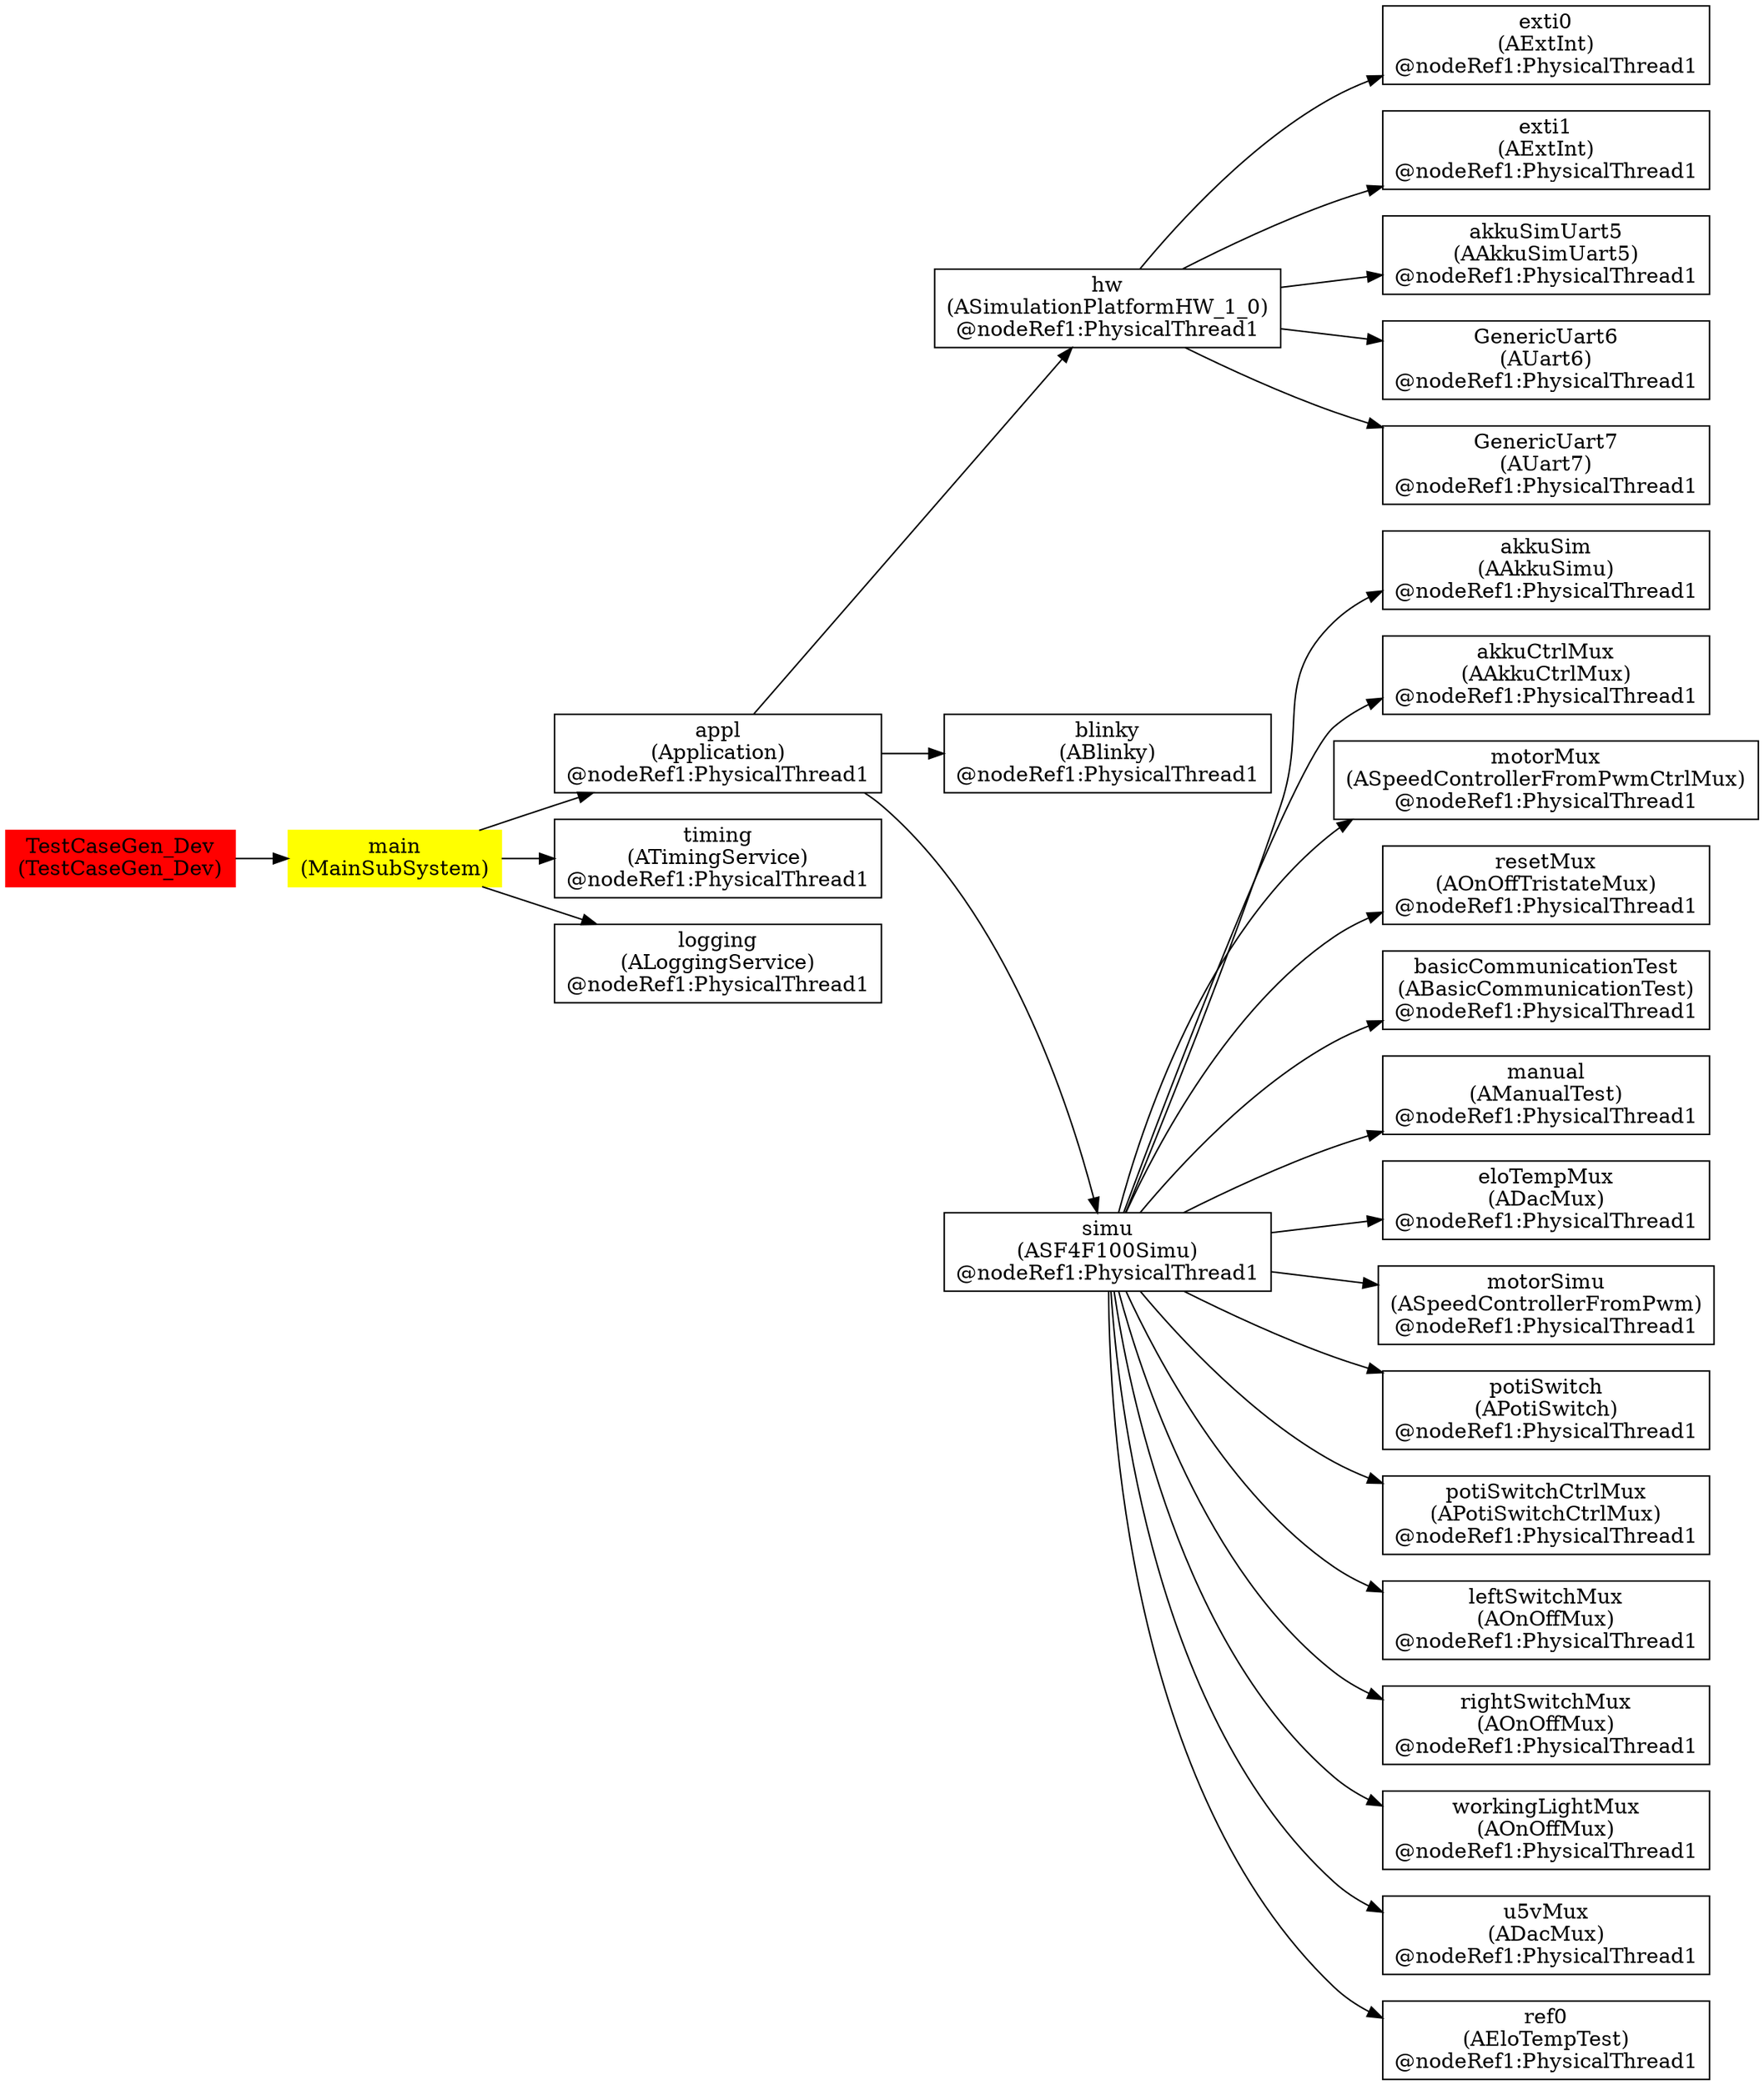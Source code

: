 digraph TestCaseGen_Dev {
	rankdir=LR;
	node [shape=box];
	_TestCaseGen_Dev [label="TestCaseGen_Dev\n(TestCaseGen_Dev)" style=filled color=red];
	_TestCaseGen_Dev_main [label="main\n(MainSubSystem)" style=filled color=yellow];
	_TestCaseGen_Dev -> _TestCaseGen_Dev_main;  
	_TestCaseGen_Dev_main_appl [label="appl\n(Application)\n@nodeRef1:PhysicalThread1"];
	_TestCaseGen_Dev_main -> _TestCaseGen_Dev_main_appl;
	_TestCaseGen_Dev_main_appl_hw [label="hw\n(ASimulationPlatformHW_1_0)\n@nodeRef1:PhysicalThread1"];
	_TestCaseGen_Dev_main_appl -> _TestCaseGen_Dev_main_appl_hw;
	_TestCaseGen_Dev_main_appl_hw_exti0 [label="exti0\n(AExtInt)\n@nodeRef1:PhysicalThread1"];
	_TestCaseGen_Dev_main_appl_hw -> _TestCaseGen_Dev_main_appl_hw_exti0;
	_TestCaseGen_Dev_main_appl_hw_exti1 [label="exti1\n(AExtInt)\n@nodeRef1:PhysicalThread1"];
	_TestCaseGen_Dev_main_appl_hw -> _TestCaseGen_Dev_main_appl_hw_exti1;
	_TestCaseGen_Dev_main_appl_hw_akkuSimUart5 [label="akkuSimUart5\n(AAkkuSimUart5)\n@nodeRef1:PhysicalThread1"];
	_TestCaseGen_Dev_main_appl_hw -> _TestCaseGen_Dev_main_appl_hw_akkuSimUart5;
	_TestCaseGen_Dev_main_appl_hw_GenericUart6 [label="GenericUart6\n(AUart6)\n@nodeRef1:PhysicalThread1"];
	_TestCaseGen_Dev_main_appl_hw -> _TestCaseGen_Dev_main_appl_hw_GenericUart6;
	_TestCaseGen_Dev_main_appl_hw_GenericUart7 [label="GenericUart7\n(AUart7)\n@nodeRef1:PhysicalThread1"];
	_TestCaseGen_Dev_main_appl_hw -> _TestCaseGen_Dev_main_appl_hw_GenericUart7;
	_TestCaseGen_Dev_main_appl_blinky [label="blinky\n(ABlinky)\n@nodeRef1:PhysicalThread1"];
	_TestCaseGen_Dev_main_appl -> _TestCaseGen_Dev_main_appl_blinky;
	_TestCaseGen_Dev_main_appl_simu [label="simu\n(ASF4F100Simu)\n@nodeRef1:PhysicalThread1"];
	_TestCaseGen_Dev_main_appl -> _TestCaseGen_Dev_main_appl_simu;
	_TestCaseGen_Dev_main_appl_simu_akkuSim [label="akkuSim\n(AAkkuSimu)\n@nodeRef1:PhysicalThread1"];
	_TestCaseGen_Dev_main_appl_simu -> _TestCaseGen_Dev_main_appl_simu_akkuSim;
	_TestCaseGen_Dev_main_appl_simu_akkuCtrlMux [label="akkuCtrlMux\n(AAkkuCtrlMux)\n@nodeRef1:PhysicalThread1"];
	_TestCaseGen_Dev_main_appl_simu -> _TestCaseGen_Dev_main_appl_simu_akkuCtrlMux;
	_TestCaseGen_Dev_main_appl_simu_motorMux [label="motorMux\n(ASpeedControllerFromPwmCtrlMux)\n@nodeRef1:PhysicalThread1"];
	_TestCaseGen_Dev_main_appl_simu -> _TestCaseGen_Dev_main_appl_simu_motorMux;
	_TestCaseGen_Dev_main_appl_simu_resetMux [label="resetMux\n(AOnOffTristateMux)\n@nodeRef1:PhysicalThread1"];
	_TestCaseGen_Dev_main_appl_simu -> _TestCaseGen_Dev_main_appl_simu_resetMux;
	_TestCaseGen_Dev_main_appl_simu_basicCommunicationTest [label="basicCommunicationTest\n(ABasicCommunicationTest)\n@nodeRef1:PhysicalThread1"];
	_TestCaseGen_Dev_main_appl_simu -> _TestCaseGen_Dev_main_appl_simu_basicCommunicationTest;
	_TestCaseGen_Dev_main_appl_simu_manual [label="manual\n(AManualTest)\n@nodeRef1:PhysicalThread1"];
	_TestCaseGen_Dev_main_appl_simu -> _TestCaseGen_Dev_main_appl_simu_manual;
	_TestCaseGen_Dev_main_appl_simu_eloTempMux [label="eloTempMux\n(ADacMux)\n@nodeRef1:PhysicalThread1"];
	_TestCaseGen_Dev_main_appl_simu -> _TestCaseGen_Dev_main_appl_simu_eloTempMux;
	_TestCaseGen_Dev_main_appl_simu_motorSimu [label="motorSimu\n(ASpeedControllerFromPwm)\n@nodeRef1:PhysicalThread1"];
	_TestCaseGen_Dev_main_appl_simu -> _TestCaseGen_Dev_main_appl_simu_motorSimu;
	_TestCaseGen_Dev_main_appl_simu_potiSwitch [label="potiSwitch\n(APotiSwitch)\n@nodeRef1:PhysicalThread1"];
	_TestCaseGen_Dev_main_appl_simu -> _TestCaseGen_Dev_main_appl_simu_potiSwitch;
	_TestCaseGen_Dev_main_appl_simu_potiSwitchCtrlMux [label="potiSwitchCtrlMux\n(APotiSwitchCtrlMux)\n@nodeRef1:PhysicalThread1"];
	_TestCaseGen_Dev_main_appl_simu -> _TestCaseGen_Dev_main_appl_simu_potiSwitchCtrlMux;
	_TestCaseGen_Dev_main_appl_simu_leftSwitchMux [label="leftSwitchMux\n(AOnOffMux)\n@nodeRef1:PhysicalThread1"];
	_TestCaseGen_Dev_main_appl_simu -> _TestCaseGen_Dev_main_appl_simu_leftSwitchMux;
	_TestCaseGen_Dev_main_appl_simu_rightSwitchMux [label="rightSwitchMux\n(AOnOffMux)\n@nodeRef1:PhysicalThread1"];
	_TestCaseGen_Dev_main_appl_simu -> _TestCaseGen_Dev_main_appl_simu_rightSwitchMux;
	_TestCaseGen_Dev_main_appl_simu_workingLightMux [label="workingLightMux\n(AOnOffMux)\n@nodeRef1:PhysicalThread1"];
	_TestCaseGen_Dev_main_appl_simu -> _TestCaseGen_Dev_main_appl_simu_workingLightMux;
	_TestCaseGen_Dev_main_appl_simu_u5vMux [label="u5vMux\n(ADacMux)\n@nodeRef1:PhysicalThread1"];
	_TestCaseGen_Dev_main_appl_simu -> _TestCaseGen_Dev_main_appl_simu_u5vMux;
	_TestCaseGen_Dev_main_appl_simu_ref0 [label="ref0\n(AEloTempTest)\n@nodeRef1:PhysicalThread1"];
	_TestCaseGen_Dev_main_appl_simu -> _TestCaseGen_Dev_main_appl_simu_ref0;
	_TestCaseGen_Dev_main_timing [label="timing\n(ATimingService)\n@nodeRef1:PhysicalThread1"];
	_TestCaseGen_Dev_main -> _TestCaseGen_Dev_main_timing;
	_TestCaseGen_Dev_main_logging [label="logging\n(ALoggingService)\n@nodeRef1:PhysicalThread1"];
	_TestCaseGen_Dev_main -> _TestCaseGen_Dev_main_logging;
}
